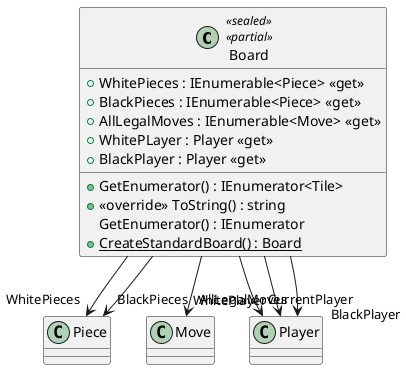 @startuml
class Board <<sealed>> <<partial>> {
    + WhitePieces : IEnumerable<Piece> <<get>>
    + BlackPieces : IEnumerable<Piece> <<get>>
    + AllLegalMoves : IEnumerable<Move> <<get>>
    + WhitePLayer : Player <<get>>
    + BlackPlayer : Player <<get>>
    + GetEnumerator() : IEnumerator<Tile>
    + <<override>> ToString() : string
    GetEnumerator() : IEnumerator
    + {static} CreateStandardBoard() : Board
}
Board --> "WhitePieces" Piece
Board --> "BlackPieces" Piece
Board --> "AllLegalMoves" Move
Board --> "CurrentPlayer" Player
Board --> "WhitePlayer" Player
Board --> "BlackPlayer" Player
@enduml
